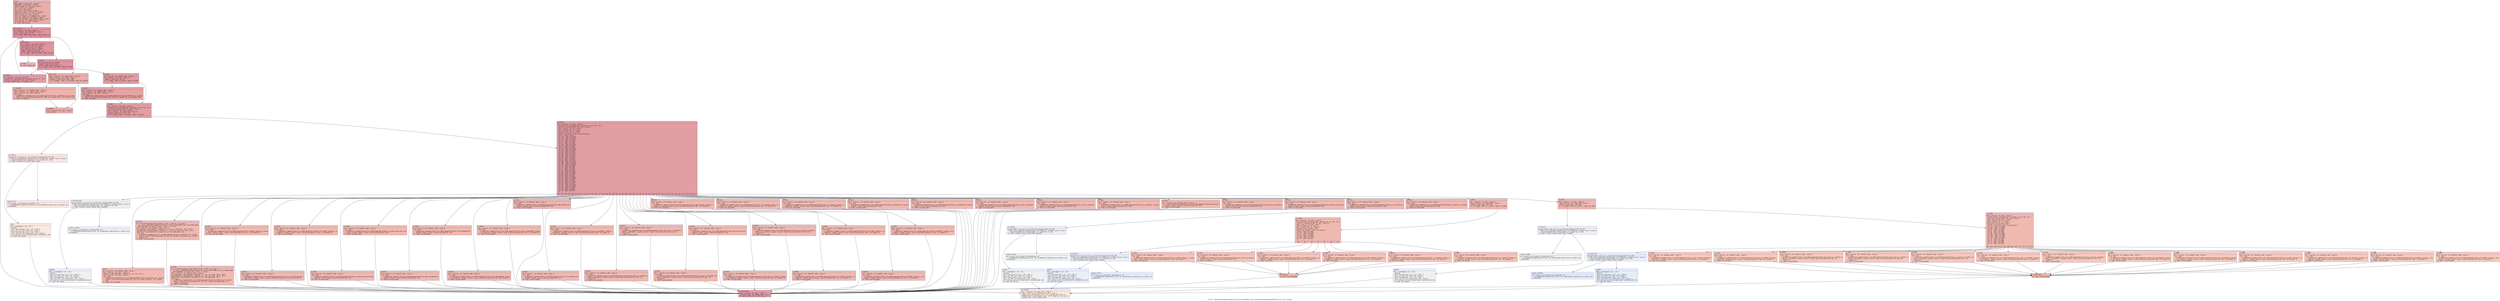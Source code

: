 digraph "CFG for '_ZN3fmt6v9_lmp6detail19parse_chrono_formatIcRNS1_9tm_writerINS0_8appenderEcEEEEPKT_S9_S9_OT0_' function" {
	label="CFG for '_ZN3fmt6v9_lmp6detail19parse_chrono_formatIcRNS1_9tm_writerINS0_8appenderEcEEEEPKT_S9_S9_OT0_' function";

	Node0x558416905440 [shape=record,color="#3d50c3ff", style=filled, fillcolor="#d0473d70" fontname="Courier",label="{entry:\l|  %begin.addr = alloca ptr, align 8\l  %end.addr = alloca ptr, align 8\l  %handler.addr = alloca ptr, align 8\l  %ptr = alloca ptr, align 8\l  %c = alloca i8, align 1\l  %exn.slot = alloca ptr, align 8\l  %ehselector.slot = alloca i32, align 4\l  %newline = alloca [1 x i8], align 1\l  %tab = alloca [1 x i8], align 1\l  store ptr %begin, ptr %begin.addr, align 8\l  store ptr %end, ptr %end.addr, align 8\l  store ptr %handler, ptr %handler.addr, align 8\l  %0 = load ptr, ptr %begin.addr, align 8\l  store ptr %0, ptr %ptr, align 8\l  br label %while.cond\l}"];
	Node0x558416905440 -> Node0x558416905e70[tooltip="entry -> while.cond\nProbability 100.00%" ];
	Node0x558416905e70 [shape=record,color="#b70d28ff", style=filled, fillcolor="#b70d2870" fontname="Courier",label="{while.cond:\l|  %1 = load ptr, ptr %ptr, align 8\l  %2 = load ptr, ptr %end.addr, align 8\l  %cmp = icmp ne ptr %1, %2\l  br i1 %cmp, label %while.body, label %while.end\l|{<s0>T|<s1>F}}"];
	Node0x558416905e70:s0 -> Node0x5584169060a0[tooltip="while.cond -> while.body\nProbability 96.88%" ];
	Node0x558416905e70:s1 -> Node0x558416906120[tooltip="while.cond -> while.end\nProbability 3.12%" ];
	Node0x5584169060a0 [shape=record,color="#b70d28ff", style=filled, fillcolor="#b70d2870" fontname="Courier",label="{while.body:\l|  %3 = load ptr, ptr %ptr, align 8\l  %4 = load i8, ptr %3, align 1\l  store i8 %4, ptr %c, align 1\l  %5 = load i8, ptr %c, align 1\l  %conv = sext i8 %5 to i32\l  %cmp1 = icmp eq i32 %conv, 125\l  br i1 %cmp1, label %if.then, label %if.end\l|{<s0>T|<s1>F}}"];
	Node0x5584169060a0:s0 -> Node0x558416906540[tooltip="while.body -> if.then\nProbability 3.12%" ];
	Node0x5584169060a0:s1 -> Node0x5584169065b0[tooltip="while.body -> if.end\nProbability 96.88%" ];
	Node0x558416906540 [shape=record,color="#3d50c3ff", style=filled, fillcolor="#d6524470" fontname="Courier",label="{if.then:\l|  br label %while.end\l}"];
	Node0x558416906540 -> Node0x558416906120[tooltip="if.then -> while.end\nProbability 100.00%" ];
	Node0x5584169065b0 [shape=record,color="#b70d28ff", style=filled, fillcolor="#b70d2870" fontname="Courier",label="{if.end:\l|  %6 = load i8, ptr %c, align 1\l  %conv2 = sext i8 %6 to i32\l  %cmp3 = icmp ne i32 %conv2, 37\l  br i1 %cmp3, label %if.then4, label %if.end5\l|{<s0>T|<s1>F}}"];
	Node0x5584169065b0:s0 -> Node0x558416906900[tooltip="if.end -> if.then4\nProbability 50.00%" ];
	Node0x5584169065b0:s1 -> Node0x558416906980[tooltip="if.end -> if.end5\nProbability 50.00%" ];
	Node0x558416906900 [shape=record,color="#3d50c3ff", style=filled, fillcolor="#be242e70" fontname="Courier",label="{if.then4:\l|  %7 = load ptr, ptr %ptr, align 8\l  %incdec.ptr = getelementptr inbounds i8, ptr %7, i32 1\l  store ptr %incdec.ptr, ptr %ptr, align 8\l  br label %while.cond, !llvm.loop !6\l}"];
	Node0x558416906900 -> Node0x558416905e70[tooltip="if.then4 -> while.cond\nProbability 100.00%" ];
	Node0x558416906980 [shape=record,color="#3d50c3ff", style=filled, fillcolor="#be242e70" fontname="Courier",label="{if.end5:\l|  %8 = load ptr, ptr %begin.addr, align 8\l  %9 = load ptr, ptr %ptr, align 8\l  %cmp6 = icmp ne ptr %8, %9\l  br i1 %cmp6, label %if.then7, label %if.end8\l|{<s0>T|<s1>F}}"];
	Node0x558416906980:s0 -> Node0x5584169070e0[tooltip="if.end5 -> if.then7\nProbability 62.50%" ];
	Node0x558416906980:s1 -> Node0x558416907160[tooltip="if.end5 -> if.end8\nProbability 37.50%" ];
	Node0x5584169070e0 [shape=record,color="#3d50c3ff", style=filled, fillcolor="#c32e3170" fontname="Courier",label="{if.then7:\l|  %10 = load ptr, ptr %handler.addr, align 8\l  %11 = load ptr, ptr %begin.addr, align 8\l  %12 = load ptr, ptr %ptr, align 8\l  call void\l... @_ZN3fmt6v9_lmp6detail9tm_writerINS0_8appenderEcE7on_textEPKcS6_(ptr noundef\l... nonnull align 8 dereferenceable(32) %10, ptr noundef %11, ptr noundef %12)\l  br label %if.end8\l}"];
	Node0x5584169070e0 -> Node0x558416907160[tooltip="if.then7 -> if.end8\nProbability 100.00%" ];
	Node0x558416907160 [shape=record,color="#3d50c3ff", style=filled, fillcolor="#be242e70" fontname="Courier",label="{if.end8:\l|  %13 = load ptr, ptr %ptr, align 8\l  %incdec.ptr9 = getelementptr inbounds i8, ptr %13, i32 1\l  store ptr %incdec.ptr9, ptr %ptr, align 8\l  %14 = load ptr, ptr %ptr, align 8\l  %15 = load ptr, ptr %end.addr, align 8\l  %cmp10 = icmp eq ptr %14, %15\l  br i1 %cmp10, label %if.then11, label %if.end12\l|{<s0>T|<s1>F}}"];
	Node0x558416907160:s0 -> Node0x5584169073e0[tooltip="if.end8 -> if.then11\nProbability 0.00%" ];
	Node0x558416907160:s1 -> Node0x5584169079b0[tooltip="if.end8 -> if.end12\nProbability 100.00%" ];
	Node0x5584169073e0 [shape=record,color="#3d50c3ff", style=filled, fillcolor="#f2cab570" fontname="Courier",label="{if.then11:\l|  %exception = call ptr @__cxa_allocate_exception(i64 16) #18\l  invoke void @_ZN3fmt6v9_lmp12format_errorC2EPKc(ptr noundef nonnull align 8\l... dereferenceable(16) %exception, ptr noundef @.str.102)\l          to label %invoke.cont unwind label %lpad\l}"];
	Node0x5584169073e0 -> Node0x558416907c50[tooltip="if.then11 -> invoke.cont\nProbability 50.00%" ];
	Node0x5584169073e0 -> Node0x558416907cd0[tooltip="if.then11 -> lpad\nProbability 50.00%" ];
	Node0x558416907c50 [shape=record,color="#3d50c3ff", style=filled, fillcolor="#efcebd70" fontname="Courier",label="{invoke.cont:\l|  call void @__cxa_throw(ptr %exception, ptr\l... @_ZTIN3fmt6v9_lmp12format_errorE, ptr @_ZN3fmt6v9_lmp12format_errorD1Ev) #21\l  unreachable\l}"];
	Node0x558416907cd0 [shape=record,color="#3d50c3ff", style=filled, fillcolor="#efcebd70" fontname="Courier",label="{lpad:\l|  %16 = landingpad \{ ptr, i32 \}\l          cleanup\l  %17 = extractvalue \{ ptr, i32 \} %16, 0\l  store ptr %17, ptr %exn.slot, align 8\l  %18 = extractvalue \{ ptr, i32 \} %16, 1\l  store i32 %18, ptr %ehselector.slot, align 4\l  call void @__cxa_free_exception(ptr %exception) #18\l  br label %eh.resume\l}"];
	Node0x558416907cd0 -> Node0x558416908310[tooltip="lpad -> eh.resume\nProbability 100.00%" ];
	Node0x5584169079b0 [shape=record,color="#3d50c3ff", style=filled, fillcolor="#be242e70" fontname="Courier",label="{if.end12:\l|  %19 = load ptr, ptr %ptr, align 8\l  %incdec.ptr13 = getelementptr inbounds i8, ptr %19, i32 1\l  store ptr %incdec.ptr13, ptr %ptr, align 8\l  %20 = load i8, ptr %19, align 1\l  store i8 %20, ptr %c, align 1\l  %21 = load i8, ptr %c, align 1\l  %conv14 = sext i8 %21 to i32\l  switch i32 %conv14, label %sw.default102 [\l    i32 37, label %sw.bb\l    i32 110, label %sw.bb15\l    i32 116, label %sw.bb18\l    i32 89, label %sw.bb22\l    i32 121, label %sw.bb23\l    i32 67, label %sw.bb24\l    i32 71, label %sw.bb25\l    i32 103, label %sw.bb26\l    i32 97, label %sw.bb27\l    i32 65, label %sw.bb28\l    i32 119, label %sw.bb29\l    i32 117, label %sw.bb30\l    i32 98, label %sw.bb31\l    i32 104, label %sw.bb31\l    i32 66, label %sw.bb32\l    i32 109, label %sw.bb33\l    i32 85, label %sw.bb34\l    i32 87, label %sw.bb35\l    i32 86, label %sw.bb36\l    i32 106, label %sw.bb37\l    i32 100, label %sw.bb38\l    i32 101, label %sw.bb39\l    i32 72, label %sw.bb40\l    i32 73, label %sw.bb41\l    i32 77, label %sw.bb42\l    i32 83, label %sw.bb43\l    i32 99, label %sw.bb44\l    i32 120, label %sw.bb45\l    i32 88, label %sw.bb46\l    i32 68, label %sw.bb47\l    i32 70, label %sw.bb48\l    i32 114, label %sw.bb49\l    i32 82, label %sw.bb50\l    i32 84, label %sw.bb51\l    i32 112, label %sw.bb52\l    i32 81, label %sw.bb53\l    i32 113, label %sw.bb54\l    i32 122, label %sw.bb55\l    i32 90, label %sw.bb56\l    i32 69, label %sw.bb57\l    i32 79, label %sw.bb75\l  ]\l|{<s0>def|<s1>37|<s2>110|<s3>116|<s4>89|<s5>121|<s6>67|<s7>71|<s8>103|<s9>97|<s10>65|<s11>119|<s12>117|<s13>98|<s14>104|<s15>66|<s16>109|<s17>85|<s18>87|<s19>86|<s20>106|<s21>100|<s22>101|<s23>72|<s24>73|<s25>77|<s26>83|<s27>99|<s28>120|<s29>88|<s30>68|<s31>70|<s32>114|<s33>82|<s34>84|<s35>112|<s36>81|<s37>113|<s38>122|<s39>90|<s40>69|<s41>79}}"];
	Node0x5584169079b0:s0 -> Node0x5584169087a0[tooltip="if.end12 -> sw.default102\nProbability 0.00%" ];
	Node0x5584169079b0:s1 -> Node0x558416908820[tooltip="if.end12 -> sw.bb\nProbability 2.44%" ];
	Node0x5584169079b0:s2 -> Node0x558416908890[tooltip="if.end12 -> sw.bb15\nProbability 2.44%" ];
	Node0x5584169079b0:s3 -> Node0x558416908900[tooltip="if.end12 -> sw.bb18\nProbability 2.44%" ];
	Node0x5584169079b0:s4 -> Node0x558416908970[tooltip="if.end12 -> sw.bb22\nProbability 2.44%" ];
	Node0x5584169079b0:s5 -> Node0x5584169089e0[tooltip="if.end12 -> sw.bb23\nProbability 2.44%" ];
	Node0x5584169079b0:s6 -> Node0x558416908a50[tooltip="if.end12 -> sw.bb24\nProbability 2.44%" ];
	Node0x5584169079b0:s7 -> Node0x558416908ac0[tooltip="if.end12 -> sw.bb25\nProbability 2.44%" ];
	Node0x5584169079b0:s8 -> Node0x558416908b30[tooltip="if.end12 -> sw.bb26\nProbability 2.44%" ];
	Node0x5584169079b0:s9 -> Node0x558416908ba0[tooltip="if.end12 -> sw.bb27\nProbability 2.44%" ];
	Node0x5584169079b0:s10 -> Node0x5584168e6d90[tooltip="if.end12 -> sw.bb28\nProbability 2.44%" ];
	Node0x5584169079b0:s11 -> Node0x5584168c4870[tooltip="if.end12 -> sw.bb29\nProbability 2.44%" ];
	Node0x5584169079b0:s12 -> Node0x5584169069f0[tooltip="if.end12 -> sw.bb30\nProbability 2.44%" ];
	Node0x5584169079b0:s13 -> Node0x558416906ac0[tooltip="if.end12 -> sw.bb31\nProbability 4.88%" ];
	Node0x5584169079b0:s14 -> Node0x558416906ac0[tooltip="if.end12 -> sw.bb31\nProbability 4.88%" ];
	Node0x5584169079b0:s15 -> Node0x558416906b90[tooltip="if.end12 -> sw.bb32\nProbability 2.44%" ];
	Node0x5584169079b0:s16 -> Node0x558416906c60[tooltip="if.end12 -> sw.bb33\nProbability 2.44%" ];
	Node0x5584169079b0:s17 -> Node0x558416909290[tooltip="if.end12 -> sw.bb34\nProbability 2.44%" ];
	Node0x5584169079b0:s18 -> Node0x558416909340[tooltip="if.end12 -> sw.bb35\nProbability 2.44%" ];
	Node0x5584169079b0:s19 -> Node0x5584169093f0[tooltip="if.end12 -> sw.bb36\nProbability 2.44%" ];
	Node0x5584169079b0:s20 -> Node0x5584169094a0[tooltip="if.end12 -> sw.bb37\nProbability 2.44%" ];
	Node0x5584169079b0:s21 -> Node0x558416909550[tooltip="if.end12 -> sw.bb38\nProbability 2.44%" ];
	Node0x5584169079b0:s22 -> Node0x558416909620[tooltip="if.end12 -> sw.bb39\nProbability 2.44%" ];
	Node0x5584169079b0:s23 -> Node0x5584169096f0[tooltip="if.end12 -> sw.bb40\nProbability 2.44%" ];
	Node0x5584169079b0:s24 -> Node0x5584169097c0[tooltip="if.end12 -> sw.bb41\nProbability 2.44%" ];
	Node0x5584169079b0:s25 -> Node0x558416909890[tooltip="if.end12 -> sw.bb42\nProbability 2.44%" ];
	Node0x5584169079b0:s26 -> Node0x558416909960[tooltip="if.end12 -> sw.bb43\nProbability 2.44%" ];
	Node0x5584169079b0:s27 -> Node0x558416909a30[tooltip="if.end12 -> sw.bb44\nProbability 2.44%" ];
	Node0x5584169079b0:s28 -> Node0x558416909b00[tooltip="if.end12 -> sw.bb45\nProbability 2.44%" ];
	Node0x5584169079b0:s29 -> Node0x558416909bd0[tooltip="if.end12 -> sw.bb46\nProbability 2.44%" ];
	Node0x5584169079b0:s30 -> Node0x558416909ca0[tooltip="if.end12 -> sw.bb47\nProbability 2.44%" ];
	Node0x5584169079b0:s31 -> Node0x558416909d70[tooltip="if.end12 -> sw.bb48\nProbability 2.44%" ];
	Node0x5584169079b0:s32 -> Node0x558416909e40[tooltip="if.end12 -> sw.bb49\nProbability 2.44%" ];
	Node0x5584169079b0:s33 -> Node0x558416909f10[tooltip="if.end12 -> sw.bb50\nProbability 2.44%" ];
	Node0x5584169079b0:s34 -> Node0x55841690a400[tooltip="if.end12 -> sw.bb51\nProbability 2.44%" ];
	Node0x5584169079b0:s35 -> Node0x55841690a4d0[tooltip="if.end12 -> sw.bb52\nProbability 2.44%" ];
	Node0x5584169079b0:s36 -> Node0x55841690a5a0[tooltip="if.end12 -> sw.bb53\nProbability 2.44%" ];
	Node0x5584169079b0:s37 -> Node0x55841690a670[tooltip="if.end12 -> sw.bb54\nProbability 2.44%" ];
	Node0x5584169079b0:s38 -> Node0x55841690a740[tooltip="if.end12 -> sw.bb55\nProbability 2.44%" ];
	Node0x5584169079b0:s39 -> Node0x55841690a810[tooltip="if.end12 -> sw.bb56\nProbability 2.44%" ];
	Node0x5584169079b0:s40 -> Node0x55841690a8e0[tooltip="if.end12 -> sw.bb57\nProbability 2.44%" ];
	Node0x5584169079b0:s41 -> Node0x55841690a9b0[tooltip="if.end12 -> sw.bb75\nProbability 2.44%" ];
	Node0x558416908820 [shape=record,color="#3d50c3ff", style=filled, fillcolor="#de614d70" fontname="Courier",label="{sw.bb:\l|  %22 = load ptr, ptr %handler.addr, align 8\l  %23 = load ptr, ptr %ptr, align 8\l  %add.ptr = getelementptr inbounds i8, ptr %23, i64 -1\l  %24 = load ptr, ptr %ptr, align 8\l  call void\l... @_ZN3fmt6v9_lmp6detail9tm_writerINS0_8appenderEcE7on_textEPKcS6_(ptr noundef\l... nonnull align 8 dereferenceable(32) %22, ptr noundef %add.ptr, ptr noundef\l... %24)\l  br label %sw.epilog106\l}"];
	Node0x558416908820 -> Node0x55841690a220[tooltip="sw.bb -> sw.epilog106\nProbability 100.00%" ];
	Node0x558416908890 [shape=record,color="#3d50c3ff", style=filled, fillcolor="#de614d70" fontname="Courier",label="{sw.bb15:\l|  call void @llvm.memcpy.p0.p0.i64(ptr align 1 %newline, ptr align 1\l... @__const._ZN3fmt6v9_lmp6detail19parse_chrono_formatIcRNS1_9tm_writerINS0_8appe\l...nderEcEEEEPKT_S9_S9_OT0_.newline, i64 1, i1 false)\l  %25 = load ptr, ptr %handler.addr, align 8\l  %arraydecay = getelementptr inbounds [1 x i8], ptr %newline, i64 0, i64 0\l  %arraydecay16 = getelementptr inbounds [1 x i8], ptr %newline, i64 0, i64 0\l  %add.ptr17 = getelementptr inbounds i8, ptr %arraydecay16, i64 1\l  call void\l... @_ZN3fmt6v9_lmp6detail9tm_writerINS0_8appenderEcE7on_textEPKcS6_(ptr noundef\l... nonnull align 8 dereferenceable(32) %25, ptr noundef %arraydecay, ptr noundef\l... %add.ptr17)\l  br label %sw.epilog106\l}"];
	Node0x558416908890 -> Node0x55841690a220[tooltip="sw.bb15 -> sw.epilog106\nProbability 100.00%" ];
	Node0x558416908900 [shape=record,color="#3d50c3ff", style=filled, fillcolor="#de614d70" fontname="Courier",label="{sw.bb18:\l|  call void @llvm.memcpy.p0.p0.i64(ptr align 1 %tab, ptr align 1\l... @__const._ZN3fmt6v9_lmp6detail19parse_chrono_formatIcRNS1_9tm_writerINS0_8appe\l...nderEcEEEEPKT_S9_S9_OT0_.tab, i64 1, i1 false)\l  %26 = load ptr, ptr %handler.addr, align 8\l  %arraydecay19 = getelementptr inbounds [1 x i8], ptr %tab, i64 0, i64 0\l  %arraydecay20 = getelementptr inbounds [1 x i8], ptr %tab, i64 0, i64 0\l  %add.ptr21 = getelementptr inbounds i8, ptr %arraydecay20, i64 1\l  call void\l... @_ZN3fmt6v9_lmp6detail9tm_writerINS0_8appenderEcE7on_textEPKcS6_(ptr noundef\l... nonnull align 8 dereferenceable(32) %26, ptr noundef %arraydecay19, ptr\l... noundef %add.ptr21)\l  br label %sw.epilog106\l}"];
	Node0x558416908900 -> Node0x55841690a220[tooltip="sw.bb18 -> sw.epilog106\nProbability 100.00%" ];
	Node0x558416908970 [shape=record,color="#3d50c3ff", style=filled, fillcolor="#de614d70" fontname="Courier",label="{sw.bb22:\l|  %27 = load ptr, ptr %handler.addr, align 8\l  call void\l... @_ZN3fmt6v9_lmp6detail9tm_writerINS0_8appenderEcE7on_yearENS1_14numeric_system\l...E(ptr noundef nonnull align 8 dereferenceable(32) %27, i32 noundef 0)\l  br label %sw.epilog106\l}"];
	Node0x558416908970 -> Node0x55841690a220[tooltip="sw.bb22 -> sw.epilog106\nProbability 100.00%" ];
	Node0x5584169089e0 [shape=record,color="#3d50c3ff", style=filled, fillcolor="#de614d70" fontname="Courier",label="{sw.bb23:\l|  %28 = load ptr, ptr %handler.addr, align 8\l  call void\l... @_ZN3fmt6v9_lmp6detail9tm_writerINS0_8appenderEcE13on_short_yearENS1_14numeric\l..._systemE(ptr noundef nonnull align 8 dereferenceable(32) %28, i32 noundef 0)\l  br label %sw.epilog106\l}"];
	Node0x5584169089e0 -> Node0x55841690a220[tooltip="sw.bb23 -> sw.epilog106\nProbability 100.00%" ];
	Node0x558416908a50 [shape=record,color="#3d50c3ff", style=filled, fillcolor="#de614d70" fontname="Courier",label="{sw.bb24:\l|  %29 = load ptr, ptr %handler.addr, align 8\l  call void\l... @_ZN3fmt6v9_lmp6detail9tm_writerINS0_8appenderEcE10on_centuryENS1_14numeric_sy\l...stemE(ptr noundef nonnull align 8 dereferenceable(32) %29, i32 noundef 0)\l  br label %sw.epilog106\l}"];
	Node0x558416908a50 -> Node0x55841690a220[tooltip="sw.bb24 -> sw.epilog106\nProbability 100.00%" ];
	Node0x558416908ac0 [shape=record,color="#3d50c3ff", style=filled, fillcolor="#de614d70" fontname="Courier",label="{sw.bb25:\l|  %30 = load ptr, ptr %handler.addr, align 8\l  call void\l... @_ZN3fmt6v9_lmp6detail9tm_writerINS0_8appenderEcE22on_iso_week_based_yearEv(pt\l...r noundef nonnull align 8 dereferenceable(32) %30)\l  br label %sw.epilog106\l}"];
	Node0x558416908ac0 -> Node0x55841690a220[tooltip="sw.bb25 -> sw.epilog106\nProbability 100.00%" ];
	Node0x558416908b30 [shape=record,color="#3d50c3ff", style=filled, fillcolor="#de614d70" fontname="Courier",label="{sw.bb26:\l|  %31 = load ptr, ptr %handler.addr, align 8\l  call void\l... @_ZN3fmt6v9_lmp6detail9tm_writerINS0_8appenderEcE28on_iso_week_based_short_yea\l...rEv(ptr noundef nonnull align 8 dereferenceable(32) %31)\l  br label %sw.epilog106\l}"];
	Node0x558416908b30 -> Node0x55841690a220[tooltip="sw.bb26 -> sw.epilog106\nProbability 100.00%" ];
	Node0x558416908ba0 [shape=record,color="#3d50c3ff", style=filled, fillcolor="#de614d70" fontname="Courier",label="{sw.bb27:\l|  %32 = load ptr, ptr %handler.addr, align 8\l  call void\l... @_ZN3fmt6v9_lmp6detail9tm_writerINS0_8appenderEcE15on_abbr_weekdayEv(ptr\l... noundef nonnull align 8 dereferenceable(32) %32)\l  br label %sw.epilog106\l}"];
	Node0x558416908ba0 -> Node0x55841690a220[tooltip="sw.bb27 -> sw.epilog106\nProbability 100.00%" ];
	Node0x5584168e6d90 [shape=record,color="#3d50c3ff", style=filled, fillcolor="#de614d70" fontname="Courier",label="{sw.bb28:\l|  %33 = load ptr, ptr %handler.addr, align 8\l  call void\l... @_ZN3fmt6v9_lmp6detail9tm_writerINS0_8appenderEcE15on_full_weekdayEv(ptr\l... noundef nonnull align 8 dereferenceable(32) %33)\l  br label %sw.epilog106\l}"];
	Node0x5584168e6d90 -> Node0x55841690a220[tooltip="sw.bb28 -> sw.epilog106\nProbability 100.00%" ];
	Node0x5584168c4870 [shape=record,color="#3d50c3ff", style=filled, fillcolor="#de614d70" fontname="Courier",label="{sw.bb29:\l|  %34 = load ptr, ptr %handler.addr, align 8\l  call void\l... @_ZN3fmt6v9_lmp6detail9tm_writerINS0_8appenderEcE15on_dec0_weekdayENS1_14numer\l...ic_systemE(ptr noundef nonnull align 8 dereferenceable(32) %34, i32 noundef 0)\l  br label %sw.epilog106\l}"];
	Node0x5584168c4870 -> Node0x55841690a220[tooltip="sw.bb29 -> sw.epilog106\nProbability 100.00%" ];
	Node0x5584169069f0 [shape=record,color="#3d50c3ff", style=filled, fillcolor="#de614d70" fontname="Courier",label="{sw.bb30:\l|  %35 = load ptr, ptr %handler.addr, align 8\l  call void\l... @_ZN3fmt6v9_lmp6detail9tm_writerINS0_8appenderEcE15on_dec1_weekdayENS1_14numer\l...ic_systemE(ptr noundef nonnull align 8 dereferenceable(32) %35, i32 noundef 0)\l  br label %sw.epilog106\l}"];
	Node0x5584169069f0 -> Node0x55841690a220[tooltip="sw.bb30 -> sw.epilog106\nProbability 100.00%" ];
	Node0x558416906ac0 [shape=record,color="#3d50c3ff", style=filled, fillcolor="#d8564670" fontname="Courier",label="{sw.bb31:\l|  %36 = load ptr, ptr %handler.addr, align 8\l  call void\l... @_ZN3fmt6v9_lmp6detail9tm_writerINS0_8appenderEcE13on_abbr_monthEv(ptr\l... noundef nonnull align 8 dereferenceable(32) %36)\l  br label %sw.epilog106\l}"];
	Node0x558416906ac0 -> Node0x55841690a220[tooltip="sw.bb31 -> sw.epilog106\nProbability 100.00%" ];
	Node0x558416906b90 [shape=record,color="#3d50c3ff", style=filled, fillcolor="#de614d70" fontname="Courier",label="{sw.bb32:\l|  %37 = load ptr, ptr %handler.addr, align 8\l  call void\l... @_ZN3fmt6v9_lmp6detail9tm_writerINS0_8appenderEcE13on_full_monthEv(ptr\l... noundef nonnull align 8 dereferenceable(32) %37)\l  br label %sw.epilog106\l}"];
	Node0x558416906b90 -> Node0x55841690a220[tooltip="sw.bb32 -> sw.epilog106\nProbability 100.00%" ];
	Node0x558416906c60 [shape=record,color="#3d50c3ff", style=filled, fillcolor="#de614d70" fontname="Courier",label="{sw.bb33:\l|  %38 = load ptr, ptr %handler.addr, align 8\l  call void\l... @_ZN3fmt6v9_lmp6detail9tm_writerINS0_8appenderEcE12on_dec_monthENS1_14numeric_\l...systemE(ptr noundef nonnull align 8 dereferenceable(32) %38, i32 noundef 0)\l  br label %sw.epilog106\l}"];
	Node0x558416906c60 -> Node0x55841690a220[tooltip="sw.bb33 -> sw.epilog106\nProbability 100.00%" ];
	Node0x558416909290 [shape=record,color="#3d50c3ff", style=filled, fillcolor="#de614d70" fontname="Courier",label="{sw.bb34:\l|  %39 = load ptr, ptr %handler.addr, align 8\l  call void\l... @_ZN3fmt6v9_lmp6detail9tm_writerINS0_8appenderEcE20on_dec0_week_of_yearENS1_14\l...numeric_systemE(ptr noundef nonnull align 8 dereferenceable(32) %39, i32\l... noundef 0)\l  br label %sw.epilog106\l}"];
	Node0x558416909290 -> Node0x55841690a220[tooltip="sw.bb34 -> sw.epilog106\nProbability 100.00%" ];
	Node0x558416909340 [shape=record,color="#3d50c3ff", style=filled, fillcolor="#de614d70" fontname="Courier",label="{sw.bb35:\l|  %40 = load ptr, ptr %handler.addr, align 8\l  call void\l... @_ZN3fmt6v9_lmp6detail9tm_writerINS0_8appenderEcE20on_dec1_week_of_yearENS1_14\l...numeric_systemE(ptr noundef nonnull align 8 dereferenceable(32) %40, i32\l... noundef 0)\l  br label %sw.epilog106\l}"];
	Node0x558416909340 -> Node0x55841690a220[tooltip="sw.bb35 -> sw.epilog106\nProbability 100.00%" ];
	Node0x5584169093f0 [shape=record,color="#3d50c3ff", style=filled, fillcolor="#de614d70" fontname="Courier",label="{sw.bb36:\l|  %41 = load ptr, ptr %handler.addr, align 8\l  call void\l... @_ZN3fmt6v9_lmp6detail9tm_writerINS0_8appenderEcE19on_iso_week_of_yearENS1_14n\l...umeric_systemE(ptr noundef nonnull align 8 dereferenceable(32) %41, i32\l... noundef 0)\l  br label %sw.epilog106\l}"];
	Node0x5584169093f0 -> Node0x55841690a220[tooltip="sw.bb36 -> sw.epilog106\nProbability 100.00%" ];
	Node0x5584169094a0 [shape=record,color="#3d50c3ff", style=filled, fillcolor="#de614d70" fontname="Courier",label="{sw.bb37:\l|  %42 = load ptr, ptr %handler.addr, align 8\l  call void\l... @_ZN3fmt6v9_lmp6detail9tm_writerINS0_8appenderEcE14on_day_of_yearEv(ptr\l... noundef nonnull align 8 dereferenceable(32) %42)\l  br label %sw.epilog106\l}"];
	Node0x5584169094a0 -> Node0x55841690a220[tooltip="sw.bb37 -> sw.epilog106\nProbability 100.00%" ];
	Node0x558416909550 [shape=record,color="#3d50c3ff", style=filled, fillcolor="#de614d70" fontname="Courier",label="{sw.bb38:\l|  %43 = load ptr, ptr %handler.addr, align 8\l  call void\l... @_ZN3fmt6v9_lmp6detail9tm_writerINS0_8appenderEcE15on_day_of_monthENS1_14numer\l...ic_systemE(ptr noundef nonnull align 8 dereferenceable(32) %43, i32 noundef 0)\l  br label %sw.epilog106\l}"];
	Node0x558416909550 -> Node0x55841690a220[tooltip="sw.bb38 -> sw.epilog106\nProbability 100.00%" ];
	Node0x558416909620 [shape=record,color="#3d50c3ff", style=filled, fillcolor="#de614d70" fontname="Courier",label="{sw.bb39:\l|  %44 = load ptr, ptr %handler.addr, align 8\l  call void\l... @_ZN3fmt6v9_lmp6detail9tm_writerINS0_8appenderEcE21on_day_of_month_spaceENS1_1\l...4numeric_systemE(ptr noundef nonnull align 8 dereferenceable(32) %44, i32\l... noundef 0)\l  br label %sw.epilog106\l}"];
	Node0x558416909620 -> Node0x55841690a220[tooltip="sw.bb39 -> sw.epilog106\nProbability 100.00%" ];
	Node0x5584169096f0 [shape=record,color="#3d50c3ff", style=filled, fillcolor="#de614d70" fontname="Courier",label="{sw.bb40:\l|  %45 = load ptr, ptr %handler.addr, align 8\l  call void\l... @_ZN3fmt6v9_lmp6detail9tm_writerINS0_8appenderEcE10on_24_hourENS1_14numeric_sy\l...stemE(ptr noundef nonnull align 8 dereferenceable(32) %45, i32 noundef 0)\l  br label %sw.epilog106\l}"];
	Node0x5584169096f0 -> Node0x55841690a220[tooltip="sw.bb40 -> sw.epilog106\nProbability 100.00%" ];
	Node0x5584169097c0 [shape=record,color="#3d50c3ff", style=filled, fillcolor="#de614d70" fontname="Courier",label="{sw.bb41:\l|  %46 = load ptr, ptr %handler.addr, align 8\l  call void\l... @_ZN3fmt6v9_lmp6detail9tm_writerINS0_8appenderEcE10on_12_hourENS1_14numeric_sy\l...stemE(ptr noundef nonnull align 8 dereferenceable(32) %46, i32 noundef 0)\l  br label %sw.epilog106\l}"];
	Node0x5584169097c0 -> Node0x55841690a220[tooltip="sw.bb41 -> sw.epilog106\nProbability 100.00%" ];
	Node0x558416909890 [shape=record,color="#3d50c3ff", style=filled, fillcolor="#de614d70" fontname="Courier",label="{sw.bb42:\l|  %47 = load ptr, ptr %handler.addr, align 8\l  call void\l... @_ZN3fmt6v9_lmp6detail9tm_writerINS0_8appenderEcE9on_minuteENS1_14numeric_syst\l...emE(ptr noundef nonnull align 8 dereferenceable(32) %47, i32 noundef 0)\l  br label %sw.epilog106\l}"];
	Node0x558416909890 -> Node0x55841690a220[tooltip="sw.bb42 -> sw.epilog106\nProbability 100.00%" ];
	Node0x558416909960 [shape=record,color="#3d50c3ff", style=filled, fillcolor="#de614d70" fontname="Courier",label="{sw.bb43:\l|  %48 = load ptr, ptr %handler.addr, align 8\l  call void\l... @_ZN3fmt6v9_lmp6detail9tm_writerINS0_8appenderEcE9on_secondENS1_14numeric_syst\l...emE(ptr noundef nonnull align 8 dereferenceable(32) %48, i32 noundef 0)\l  br label %sw.epilog106\l}"];
	Node0x558416909960 -> Node0x55841690a220[tooltip="sw.bb43 -> sw.epilog106\nProbability 100.00%" ];
	Node0x558416909a30 [shape=record,color="#3d50c3ff", style=filled, fillcolor="#de614d70" fontname="Courier",label="{sw.bb44:\l|  %49 = load ptr, ptr %handler.addr, align 8\l  call void\l... @_ZN3fmt6v9_lmp6detail9tm_writerINS0_8appenderEcE11on_datetimeENS1_14numeric_s\l...ystemE(ptr noundef nonnull align 8 dereferenceable(32) %49, i32 noundef 0)\l  br label %sw.epilog106\l}"];
	Node0x558416909a30 -> Node0x55841690a220[tooltip="sw.bb44 -> sw.epilog106\nProbability 100.00%" ];
	Node0x558416909b00 [shape=record,color="#3d50c3ff", style=filled, fillcolor="#de614d70" fontname="Courier",label="{sw.bb45:\l|  %50 = load ptr, ptr %handler.addr, align 8\l  call void\l... @_ZN3fmt6v9_lmp6detail9tm_writerINS0_8appenderEcE11on_loc_dateENS1_14numeric_s\l...ystemE(ptr noundef nonnull align 8 dereferenceable(32) %50, i32 noundef 0)\l  br label %sw.epilog106\l}"];
	Node0x558416909b00 -> Node0x55841690a220[tooltip="sw.bb45 -> sw.epilog106\nProbability 100.00%" ];
	Node0x558416909bd0 [shape=record,color="#3d50c3ff", style=filled, fillcolor="#de614d70" fontname="Courier",label="{sw.bb46:\l|  %51 = load ptr, ptr %handler.addr, align 8\l  call void\l... @_ZN3fmt6v9_lmp6detail9tm_writerINS0_8appenderEcE11on_loc_timeENS1_14numeric_s\l...ystemE(ptr noundef nonnull align 8 dereferenceable(32) %51, i32 noundef 0)\l  br label %sw.epilog106\l}"];
	Node0x558416909bd0 -> Node0x55841690a220[tooltip="sw.bb46 -> sw.epilog106\nProbability 100.00%" ];
	Node0x558416909ca0 [shape=record,color="#3d50c3ff", style=filled, fillcolor="#de614d70" fontname="Courier",label="{sw.bb47:\l|  %52 = load ptr, ptr %handler.addr, align 8\l  call void\l... @_ZN3fmt6v9_lmp6detail9tm_writerINS0_8appenderEcE10on_us_dateEv(ptr noundef\l... nonnull align 8 dereferenceable(32) %52)\l  br label %sw.epilog106\l}"];
	Node0x558416909ca0 -> Node0x55841690a220[tooltip="sw.bb47 -> sw.epilog106\nProbability 100.00%" ];
	Node0x558416909d70 [shape=record,color="#3d50c3ff", style=filled, fillcolor="#de614d70" fontname="Courier",label="{sw.bb48:\l|  %53 = load ptr, ptr %handler.addr, align 8\l  call void\l... @_ZN3fmt6v9_lmp6detail9tm_writerINS0_8appenderEcE11on_iso_dateEv(ptr noundef\l... nonnull align 8 dereferenceable(32) %53)\l  br label %sw.epilog106\l}"];
	Node0x558416909d70 -> Node0x55841690a220[tooltip="sw.bb48 -> sw.epilog106\nProbability 100.00%" ];
	Node0x558416909e40 [shape=record,color="#3d50c3ff", style=filled, fillcolor="#de614d70" fontname="Courier",label="{sw.bb49:\l|  %54 = load ptr, ptr %handler.addr, align 8\l  call void\l... @_ZN3fmt6v9_lmp6detail9tm_writerINS0_8appenderEcE15on_12_hour_timeEv(ptr\l... noundef nonnull align 8 dereferenceable(32) %54)\l  br label %sw.epilog106\l}"];
	Node0x558416909e40 -> Node0x55841690a220[tooltip="sw.bb49 -> sw.epilog106\nProbability 100.00%" ];
	Node0x558416909f10 [shape=record,color="#3d50c3ff", style=filled, fillcolor="#de614d70" fontname="Courier",label="{sw.bb50:\l|  %55 = load ptr, ptr %handler.addr, align 8\l  call void\l... @_ZN3fmt6v9_lmp6detail9tm_writerINS0_8appenderEcE15on_24_hour_timeEv(ptr\l... noundef nonnull align 8 dereferenceable(32) %55)\l  br label %sw.epilog106\l}"];
	Node0x558416909f10 -> Node0x55841690a220[tooltip="sw.bb50 -> sw.epilog106\nProbability 100.00%" ];
	Node0x55841690a400 [shape=record,color="#3d50c3ff", style=filled, fillcolor="#de614d70" fontname="Courier",label="{sw.bb51:\l|  %56 = load ptr, ptr %handler.addr, align 8\l  call void\l... @_ZN3fmt6v9_lmp6detail9tm_writerINS0_8appenderEcE11on_iso_timeEv(ptr noundef\l... nonnull align 8 dereferenceable(32) %56)\l  br label %sw.epilog106\l}"];
	Node0x55841690a400 -> Node0x55841690a220[tooltip="sw.bb51 -> sw.epilog106\nProbability 100.00%" ];
	Node0x55841690a4d0 [shape=record,color="#3d50c3ff", style=filled, fillcolor="#de614d70" fontname="Courier",label="{sw.bb52:\l|  %57 = load ptr, ptr %handler.addr, align 8\l  call void @_ZN3fmt6v9_lmp6detail9tm_writerINS0_8appenderEcE8on_am_pmEv(ptr\l... noundef nonnull align 8 dereferenceable(32) %57)\l  br label %sw.epilog106\l}"];
	Node0x55841690a4d0 -> Node0x55841690a220[tooltip="sw.bb52 -> sw.epilog106\nProbability 100.00%" ];
	Node0x55841690a5a0 [shape=record,color="#3d50c3ff", style=filled, fillcolor="#de614d70" fontname="Courier",label="{sw.bb53:\l|  %58 = load ptr, ptr %handler.addr, align 8\l  call void\l... @_ZN3fmt6v9_lmp6detail9tm_writerINS0_8appenderEcE17on_duration_valueEv(ptr\l... noundef nonnull align 8 dereferenceable(32) %58)\l  br label %sw.epilog106\l}"];
	Node0x55841690a5a0 -> Node0x55841690a220[tooltip="sw.bb53 -> sw.epilog106\nProbability 100.00%" ];
	Node0x55841690a670 [shape=record,color="#3d50c3ff", style=filled, fillcolor="#de614d70" fontname="Courier",label="{sw.bb54:\l|  %59 = load ptr, ptr %handler.addr, align 8\l  call void\l... @_ZN3fmt6v9_lmp6detail9tm_writerINS0_8appenderEcE16on_duration_unitEv(ptr\l... noundef nonnull align 8 dereferenceable(32) %59)\l  br label %sw.epilog106\l}"];
	Node0x55841690a670 -> Node0x55841690a220[tooltip="sw.bb54 -> sw.epilog106\nProbability 100.00%" ];
	Node0x55841690a740 [shape=record,color="#3d50c3ff", style=filled, fillcolor="#de614d70" fontname="Courier",label="{sw.bb55:\l|  %60 = load ptr, ptr %handler.addr, align 8\l  call void\l... @_ZN3fmt6v9_lmp6detail9tm_writerINS0_8appenderEcE13on_utc_offsetEv(ptr\l... noundef nonnull align 8 dereferenceable(32) %60)\l  br label %sw.epilog106\l}"];
	Node0x55841690a740 -> Node0x55841690a220[tooltip="sw.bb55 -> sw.epilog106\nProbability 100.00%" ];
	Node0x55841690a810 [shape=record,color="#3d50c3ff", style=filled, fillcolor="#de614d70" fontname="Courier",label="{sw.bb56:\l|  %61 = load ptr, ptr %handler.addr, align 8\l  call void\l... @_ZN3fmt6v9_lmp6detail9tm_writerINS0_8appenderEcE10on_tz_nameEv(ptr noundef\l... nonnull align 8 dereferenceable(32) %61)\l  br label %sw.epilog106\l}"];
	Node0x55841690a810 -> Node0x55841690a220[tooltip="sw.bb56 -> sw.epilog106\nProbability 100.00%" ];
	Node0x55841690a8e0 [shape=record,color="#3d50c3ff", style=filled, fillcolor="#de614d70" fontname="Courier",label="{sw.bb57:\l|  %62 = load ptr, ptr %ptr, align 8\l  %63 = load ptr, ptr %end.addr, align 8\l  %cmp58 = icmp eq ptr %62, %63\l  br i1 %cmp58, label %if.then59, label %if.end63\l|{<s0>T|<s1>F}}"];
	Node0x55841690a8e0:s0 -> Node0x558416910fc0[tooltip="sw.bb57 -> if.then59\nProbability 0.00%" ];
	Node0x55841690a8e0:s1 -> Node0x558416912a60[tooltip="sw.bb57 -> if.end63\nProbability 100.00%" ];
	Node0x558416910fc0 [shape=record,color="#3d50c3ff", style=filled, fillcolor="#e0dbd870" fontname="Courier",label="{if.then59:\l|  %exception60 = call ptr @__cxa_allocate_exception(i64 16) #18\l  invoke void @_ZN3fmt6v9_lmp12format_errorC2EPKc(ptr noundef nonnull align 8\l... dereferenceable(16) %exception60, ptr noundef @.str.102)\l          to label %invoke.cont62 unwind label %lpad61\l}"];
	Node0x558416910fc0 -> Node0x558416912d00[tooltip="if.then59 -> invoke.cont62\nProbability 50.00%" ];
	Node0x558416910fc0 -> Node0x558416912d80[tooltip="if.then59 -> lpad61\nProbability 50.00%" ];
	Node0x558416912d00 [shape=record,color="#3d50c3ff", style=filled, fillcolor="#dbdcde70" fontname="Courier",label="{invoke.cont62:\l|  call void @__cxa_throw(ptr %exception60, ptr\l... @_ZTIN3fmt6v9_lmp12format_errorE, ptr @_ZN3fmt6v9_lmp12format_errorD1Ev) #21\l  unreachable\l}"];
	Node0x558416912d80 [shape=record,color="#3d50c3ff", style=filled, fillcolor="#dbdcde70" fontname="Courier",label="{lpad61:\l|  %64 = landingpad \{ ptr, i32 \}\l          cleanup\l  %65 = extractvalue \{ ptr, i32 \} %64, 0\l  store ptr %65, ptr %exn.slot, align 8\l  %66 = extractvalue \{ ptr, i32 \} %64, 1\l  store i32 %66, ptr %ehselector.slot, align 4\l  call void @__cxa_free_exception(ptr %exception60) #18\l  br label %eh.resume\l}"];
	Node0x558416912d80 -> Node0x558416908310[tooltip="lpad61 -> eh.resume\nProbability 100.00%" ];
	Node0x558416912a60 [shape=record,color="#3d50c3ff", style=filled, fillcolor="#de614d70" fontname="Courier",label="{if.end63:\l|  %67 = load ptr, ptr %ptr, align 8\l  %incdec.ptr64 = getelementptr inbounds i8, ptr %67, i32 1\l  store ptr %incdec.ptr64, ptr %ptr, align 8\l  %68 = load i8, ptr %67, align 1\l  store i8 %68, ptr %c, align 1\l  %69 = load i8, ptr %c, align 1\l  %conv65 = sext i8 %69 to i32\l  switch i32 %conv65, label %sw.default [\l    i32 89, label %sw.bb66\l    i32 121, label %sw.bb67\l    i32 67, label %sw.bb68\l    i32 99, label %sw.bb69\l    i32 120, label %sw.bb70\l    i32 88, label %sw.bb71\l  ]\l|{<s0>def|<s1>89|<s2>121|<s3>67|<s4>99|<s5>120|<s6>88}}"];
	Node0x558416912a60:s0 -> Node0x5584169138e0[tooltip="if.end63 -> sw.default\nProbability 0.00%" ];
	Node0x558416912a60:s1 -> Node0x558416908c10[tooltip="if.end63 -> sw.bb66\nProbability 16.67%" ];
	Node0x558416912a60:s2 -> Node0x558416908c80[tooltip="if.end63 -> sw.bb67\nProbability 16.67%" ];
	Node0x558416912a60:s3 -> Node0x558416908cf0[tooltip="if.end63 -> sw.bb68\nProbability 16.67%" ];
	Node0x558416912a60:s4 -> Node0x558416908dc0[tooltip="if.end63 -> sw.bb69\nProbability 16.67%" ];
	Node0x558416912a60:s5 -> Node0x558416908e90[tooltip="if.end63 -> sw.bb70\nProbability 16.67%" ];
	Node0x558416912a60:s6 -> Node0x558416908f60[tooltip="if.end63 -> sw.bb71\nProbability 16.67%" ];
	Node0x558416908c10 [shape=record,color="#3d50c3ff", style=filled, fillcolor="#e97a5f70" fontname="Courier",label="{sw.bb66:\l|  %70 = load ptr, ptr %handler.addr, align 8\l  call void\l... @_ZN3fmt6v9_lmp6detail9tm_writerINS0_8appenderEcE7on_yearENS1_14numeric_system\l...E(ptr noundef nonnull align 8 dereferenceable(32) %70, i32 noundef 1)\l  br label %sw.epilog\l}"];
	Node0x558416908c10 -> Node0x5584169147e0[tooltip="sw.bb66 -> sw.epilog\nProbability 100.00%" ];
	Node0x558416908c80 [shape=record,color="#3d50c3ff", style=filled, fillcolor="#e97a5f70" fontname="Courier",label="{sw.bb67:\l|  %71 = load ptr, ptr %handler.addr, align 8\l  call void\l... @_ZN3fmt6v9_lmp6detail9tm_writerINS0_8appenderEcE14on_offset_yearEv(ptr\l... noundef nonnull align 8 dereferenceable(32) %71)\l  br label %sw.epilog\l}"];
	Node0x558416908c80 -> Node0x5584169147e0[tooltip="sw.bb67 -> sw.epilog\nProbability 100.00%" ];
	Node0x558416908cf0 [shape=record,color="#3d50c3ff", style=filled, fillcolor="#e97a5f70" fontname="Courier",label="{sw.bb68:\l|  %72 = load ptr, ptr %handler.addr, align 8\l  call void\l... @_ZN3fmt6v9_lmp6detail9tm_writerINS0_8appenderEcE10on_centuryENS1_14numeric_sy\l...stemE(ptr noundef nonnull align 8 dereferenceable(32) %72, i32 noundef 1)\l  br label %sw.epilog\l}"];
	Node0x558416908cf0 -> Node0x5584169147e0[tooltip="sw.bb68 -> sw.epilog\nProbability 100.00%" ];
	Node0x558416908dc0 [shape=record,color="#3d50c3ff", style=filled, fillcolor="#e97a5f70" fontname="Courier",label="{sw.bb69:\l|  %73 = load ptr, ptr %handler.addr, align 8\l  call void\l... @_ZN3fmt6v9_lmp6detail9tm_writerINS0_8appenderEcE11on_datetimeENS1_14numeric_s\l...ystemE(ptr noundef nonnull align 8 dereferenceable(32) %73, i32 noundef 1)\l  br label %sw.epilog\l}"];
	Node0x558416908dc0 -> Node0x5584169147e0[tooltip="sw.bb69 -> sw.epilog\nProbability 100.00%" ];
	Node0x558416908e90 [shape=record,color="#3d50c3ff", style=filled, fillcolor="#e97a5f70" fontname="Courier",label="{sw.bb70:\l|  %74 = load ptr, ptr %handler.addr, align 8\l  call void\l... @_ZN3fmt6v9_lmp6detail9tm_writerINS0_8appenderEcE11on_loc_dateENS1_14numeric_s\l...ystemE(ptr noundef nonnull align 8 dereferenceable(32) %74, i32 noundef 1)\l  br label %sw.epilog\l}"];
	Node0x558416908e90 -> Node0x5584169147e0[tooltip="sw.bb70 -> sw.epilog\nProbability 100.00%" ];
	Node0x558416908f60 [shape=record,color="#3d50c3ff", style=filled, fillcolor="#e97a5f70" fontname="Courier",label="{sw.bb71:\l|  %75 = load ptr, ptr %handler.addr, align 8\l  call void\l... @_ZN3fmt6v9_lmp6detail9tm_writerINS0_8appenderEcE11on_loc_timeENS1_14numeric_s\l...ystemE(ptr noundef nonnull align 8 dereferenceable(32) %75, i32 noundef 1)\l  br label %sw.epilog\l}"];
	Node0x558416908f60 -> Node0x5584169147e0[tooltip="sw.bb71 -> sw.epilog\nProbability 100.00%" ];
	Node0x5584169138e0 [shape=record,color="#3d50c3ff", style=filled, fillcolor="#d4dbe670" fontname="Courier",label="{sw.default:\l|  %exception72 = call ptr @__cxa_allocate_exception(i64 16) #18\l  invoke void @_ZN3fmt6v9_lmp12format_errorC2EPKc(ptr noundef nonnull align 8\l... dereferenceable(16) %exception72, ptr noundef @.str.102)\l          to label %invoke.cont74 unwind label %lpad73\l}"];
	Node0x5584169138e0 -> Node0x5584169154a0[tooltip="sw.default -> invoke.cont74\nProbability 50.00%" ];
	Node0x5584169138e0 -> Node0x558416915520[tooltip="sw.default -> lpad73\nProbability 50.00%" ];
	Node0x5584169154a0 [shape=record,color="#3d50c3ff", style=filled, fillcolor="#cedaeb70" fontname="Courier",label="{invoke.cont74:\l|  call void @__cxa_throw(ptr %exception72, ptr\l... @_ZTIN3fmt6v9_lmp12format_errorE, ptr @_ZN3fmt6v9_lmp12format_errorD1Ev) #21\l  unreachable\l}"];
	Node0x558416915520 [shape=record,color="#3d50c3ff", style=filled, fillcolor="#cedaeb70" fontname="Courier",label="{lpad73:\l|  %76 = landingpad \{ ptr, i32 \}\l          cleanup\l  %77 = extractvalue \{ ptr, i32 \} %76, 0\l  store ptr %77, ptr %exn.slot, align 8\l  %78 = extractvalue \{ ptr, i32 \} %76, 1\l  store i32 %78, ptr %ehselector.slot, align 4\l  call void @__cxa_free_exception(ptr %exception72) #18\l  br label %eh.resume\l}"];
	Node0x558416915520 -> Node0x558416908310[tooltip="lpad73 -> eh.resume\nProbability 100.00%" ];
	Node0x5584169147e0 [shape=record,color="#3d50c3ff", style=filled, fillcolor="#de614d70" fontname="Courier",label="{sw.epilog:\l|  br label %sw.epilog106\l}"];
	Node0x5584169147e0 -> Node0x55841690a220[tooltip="sw.epilog -> sw.epilog106\nProbability 100.00%" ];
	Node0x55841690a9b0 [shape=record,color="#3d50c3ff", style=filled, fillcolor="#de614d70" fontname="Courier",label="{sw.bb75:\l|  %79 = load ptr, ptr %ptr, align 8\l  %80 = load ptr, ptr %end.addr, align 8\l  %cmp76 = icmp eq ptr %79, %80\l  br i1 %cmp76, label %if.then77, label %if.end81\l|{<s0>T|<s1>F}}"];
	Node0x55841690a9b0:s0 -> Node0x558416915eb0[tooltip="sw.bb75 -> if.then77\nProbability 0.00%" ];
	Node0x55841690a9b0:s1 -> Node0x558416915f00[tooltip="sw.bb75 -> if.end81\nProbability 100.00%" ];
	Node0x558416915eb0 [shape=record,color="#3d50c3ff", style=filled, fillcolor="#e0dbd870" fontname="Courier",label="{if.then77:\l|  %exception78 = call ptr @__cxa_allocate_exception(i64 16) #18\l  invoke void @_ZN3fmt6v9_lmp12format_errorC2EPKc(ptr noundef nonnull align 8\l... dereferenceable(16) %exception78, ptr noundef @.str.102)\l          to label %invoke.cont80 unwind label %lpad79\l}"];
	Node0x558416915eb0 -> Node0x558416916190[tooltip="if.then77 -> invoke.cont80\nProbability 50.00%" ];
	Node0x558416915eb0 -> Node0x558416916210[tooltip="if.then77 -> lpad79\nProbability 50.00%" ];
	Node0x558416916190 [shape=record,color="#3d50c3ff", style=filled, fillcolor="#dbdcde70" fontname="Courier",label="{invoke.cont80:\l|  call void @__cxa_throw(ptr %exception78, ptr\l... @_ZTIN3fmt6v9_lmp12format_errorE, ptr @_ZN3fmt6v9_lmp12format_errorD1Ev) #21\l  unreachable\l}"];
	Node0x558416916210 [shape=record,color="#3d50c3ff", style=filled, fillcolor="#dbdcde70" fontname="Courier",label="{lpad79:\l|  %81 = landingpad \{ ptr, i32 \}\l          cleanup\l  %82 = extractvalue \{ ptr, i32 \} %81, 0\l  store ptr %82, ptr %exn.slot, align 8\l  %83 = extractvalue \{ ptr, i32 \} %81, 1\l  store i32 %83, ptr %ehselector.slot, align 4\l  call void @__cxa_free_exception(ptr %exception78) #18\l  br label %eh.resume\l}"];
	Node0x558416916210 -> Node0x558416908310[tooltip="lpad79 -> eh.resume\nProbability 100.00%" ];
	Node0x558416915f00 [shape=record,color="#3d50c3ff", style=filled, fillcolor="#de614d70" fontname="Courier",label="{if.end81:\l|  %84 = load ptr, ptr %ptr, align 8\l  %incdec.ptr82 = getelementptr inbounds i8, ptr %84, i32 1\l  store ptr %incdec.ptr82, ptr %ptr, align 8\l  %85 = load i8, ptr %84, align 1\l  store i8 %85, ptr %c, align 1\l  %86 = load i8, ptr %c, align 1\l  %conv83 = sext i8 %86 to i32\l  switch i32 %conv83, label %sw.default97 [\l    i32 121, label %sw.bb84\l    i32 109, label %sw.bb85\l    i32 85, label %sw.bb86\l    i32 87, label %sw.bb87\l    i32 86, label %sw.bb88\l    i32 100, label %sw.bb89\l    i32 101, label %sw.bb90\l    i32 119, label %sw.bb91\l    i32 117, label %sw.bb92\l    i32 72, label %sw.bb93\l    i32 73, label %sw.bb94\l    i32 77, label %sw.bb95\l    i32 83, label %sw.bb96\l  ]\l|{<s0>def|<s1>121|<s2>109|<s3>85|<s4>87|<s5>86|<s6>100|<s7>101|<s8>119|<s9>117|<s10>72|<s11>73|<s12>77|<s13>83}}"];
	Node0x558416915f00:s0 -> Node0x558416916d70[tooltip="if.end81 -> sw.default97\nProbability 0.00%" ];
	Node0x558416915f00:s1 -> Node0x558416916dc0[tooltip="if.end81 -> sw.bb84\nProbability 7.69%" ];
	Node0x558416915f00:s2 -> Node0x558416916e30[tooltip="if.end81 -> sw.bb85\nProbability 7.69%" ];
	Node0x558416915f00:s3 -> Node0x558416916ea0[tooltip="if.end81 -> sw.bb86\nProbability 7.69%" ];
	Node0x558416915f00:s4 -> Node0x558416916f10[tooltip="if.end81 -> sw.bb87\nProbability 7.69%" ];
	Node0x558416915f00:s5 -> Node0x558416916f80[tooltip="if.end81 -> sw.bb88\nProbability 7.69%" ];
	Node0x558416915f00:s6 -> Node0x558416916ff0[tooltip="if.end81 -> sw.bb89\nProbability 7.69%" ];
	Node0x558416915f00:s7 -> Node0x5584169170c0[tooltip="if.end81 -> sw.bb90\nProbability 7.69%" ];
	Node0x558416915f00:s8 -> Node0x558416917190[tooltip="if.end81 -> sw.bb91\nProbability 7.69%" ];
	Node0x558416915f00:s9 -> Node0x558416917260[tooltip="if.end81 -> sw.bb92\nProbability 7.69%" ];
	Node0x558416915f00:s10 -> Node0x558416917330[tooltip="if.end81 -> sw.bb93\nProbability 7.69%" ];
	Node0x558416915f00:s11 -> Node0x558416917400[tooltip="if.end81 -> sw.bb94\nProbability 7.69%" ];
	Node0x558416915f00:s12 -> Node0x5584169174d0[tooltip="if.end81 -> sw.bb95\nProbability 7.69%" ];
	Node0x558416915f00:s13 -> Node0x5584169175a0[tooltip="if.end81 -> sw.bb96\nProbability 7.69%" ];
	Node0x558416916dc0 [shape=record,color="#3d50c3ff", style=filled, fillcolor="#ed836670" fontname="Courier",label="{sw.bb84:\l|  %87 = load ptr, ptr %handler.addr, align 8\l  call void\l... @_ZN3fmt6v9_lmp6detail9tm_writerINS0_8appenderEcE13on_short_yearENS1_14numeric\l..._systemE(ptr noundef nonnull align 8 dereferenceable(32) %87, i32 noundef 1)\l  br label %sw.epilog101\l}"];
	Node0x558416916dc0 -> Node0x558416917c90[tooltip="sw.bb84 -> sw.epilog101\nProbability 100.00%" ];
	Node0x558416916e30 [shape=record,color="#3d50c3ff", style=filled, fillcolor="#ed836670" fontname="Courier",label="{sw.bb85:\l|  %88 = load ptr, ptr %handler.addr, align 8\l  call void\l... @_ZN3fmt6v9_lmp6detail9tm_writerINS0_8appenderEcE12on_dec_monthENS1_14numeric_\l...systemE(ptr noundef nonnull align 8 dereferenceable(32) %88, i32 noundef 1)\l  br label %sw.epilog101\l}"];
	Node0x558416916e30 -> Node0x558416917c90[tooltip="sw.bb85 -> sw.epilog101\nProbability 100.00%" ];
	Node0x558416916ea0 [shape=record,color="#3d50c3ff", style=filled, fillcolor="#ed836670" fontname="Courier",label="{sw.bb86:\l|  %89 = load ptr, ptr %handler.addr, align 8\l  call void\l... @_ZN3fmt6v9_lmp6detail9tm_writerINS0_8appenderEcE20on_dec0_week_of_yearENS1_14\l...numeric_systemE(ptr noundef nonnull align 8 dereferenceable(32) %89, i32\l... noundef 1)\l  br label %sw.epilog101\l}"];
	Node0x558416916ea0 -> Node0x558416917c90[tooltip="sw.bb86 -> sw.epilog101\nProbability 100.00%" ];
	Node0x558416916f10 [shape=record,color="#3d50c3ff", style=filled, fillcolor="#ed836670" fontname="Courier",label="{sw.bb87:\l|  %90 = load ptr, ptr %handler.addr, align 8\l  call void\l... @_ZN3fmt6v9_lmp6detail9tm_writerINS0_8appenderEcE20on_dec1_week_of_yearENS1_14\l...numeric_systemE(ptr noundef nonnull align 8 dereferenceable(32) %90, i32\l... noundef 1)\l  br label %sw.epilog101\l}"];
	Node0x558416916f10 -> Node0x558416917c90[tooltip="sw.bb87 -> sw.epilog101\nProbability 100.00%" ];
	Node0x558416916f80 [shape=record,color="#3d50c3ff", style=filled, fillcolor="#ed836670" fontname="Courier",label="{sw.bb88:\l|  %91 = load ptr, ptr %handler.addr, align 8\l  call void\l... @_ZN3fmt6v9_lmp6detail9tm_writerINS0_8appenderEcE19on_iso_week_of_yearENS1_14n\l...umeric_systemE(ptr noundef nonnull align 8 dereferenceable(32) %91, i32\l... noundef 1)\l  br label %sw.epilog101\l}"];
	Node0x558416916f80 -> Node0x558416917c90[tooltip="sw.bb88 -> sw.epilog101\nProbability 100.00%" ];
	Node0x558416916ff0 [shape=record,color="#3d50c3ff", style=filled, fillcolor="#ed836670" fontname="Courier",label="{sw.bb89:\l|  %92 = load ptr, ptr %handler.addr, align 8\l  call void\l... @_ZN3fmt6v9_lmp6detail9tm_writerINS0_8appenderEcE15on_day_of_monthENS1_14numer\l...ic_systemE(ptr noundef nonnull align 8 dereferenceable(32) %92, i32 noundef 1)\l  br label %sw.epilog101\l}"];
	Node0x558416916ff0 -> Node0x558416917c90[tooltip="sw.bb89 -> sw.epilog101\nProbability 100.00%" ];
	Node0x5584169170c0 [shape=record,color="#3d50c3ff", style=filled, fillcolor="#ed836670" fontname="Courier",label="{sw.bb90:\l|  %93 = load ptr, ptr %handler.addr, align 8\l  call void\l... @_ZN3fmt6v9_lmp6detail9tm_writerINS0_8appenderEcE21on_day_of_month_spaceENS1_1\l...4numeric_systemE(ptr noundef nonnull align 8 dereferenceable(32) %93, i32\l... noundef 1)\l  br label %sw.epilog101\l}"];
	Node0x5584169170c0 -> Node0x558416917c90[tooltip="sw.bb90 -> sw.epilog101\nProbability 100.00%" ];
	Node0x558416917190 [shape=record,color="#3d50c3ff", style=filled, fillcolor="#ed836670" fontname="Courier",label="{sw.bb91:\l|  %94 = load ptr, ptr %handler.addr, align 8\l  call void\l... @_ZN3fmt6v9_lmp6detail9tm_writerINS0_8appenderEcE15on_dec0_weekdayENS1_14numer\l...ic_systemE(ptr noundef nonnull align 8 dereferenceable(32) %94, i32 noundef 1)\l  br label %sw.epilog101\l}"];
	Node0x558416917190 -> Node0x558416917c90[tooltip="sw.bb91 -> sw.epilog101\nProbability 100.00%" ];
	Node0x558416917260 [shape=record,color="#3d50c3ff", style=filled, fillcolor="#ed836670" fontname="Courier",label="{sw.bb92:\l|  %95 = load ptr, ptr %handler.addr, align 8\l  call void\l... @_ZN3fmt6v9_lmp6detail9tm_writerINS0_8appenderEcE15on_dec1_weekdayENS1_14numer\l...ic_systemE(ptr noundef nonnull align 8 dereferenceable(32) %95, i32 noundef 1)\l  br label %sw.epilog101\l}"];
	Node0x558416917260 -> Node0x558416917c90[tooltip="sw.bb92 -> sw.epilog101\nProbability 100.00%" ];
	Node0x558416917330 [shape=record,color="#3d50c3ff", style=filled, fillcolor="#ed836670" fontname="Courier",label="{sw.bb93:\l|  %96 = load ptr, ptr %handler.addr, align 8\l  call void\l... @_ZN3fmt6v9_lmp6detail9tm_writerINS0_8appenderEcE10on_24_hourENS1_14numeric_sy\l...stemE(ptr noundef nonnull align 8 dereferenceable(32) %96, i32 noundef 1)\l  br label %sw.epilog101\l}"];
	Node0x558416917330 -> Node0x558416917c90[tooltip="sw.bb93 -> sw.epilog101\nProbability 100.00%" ];
	Node0x558416917400 [shape=record,color="#3d50c3ff", style=filled, fillcolor="#ed836670" fontname="Courier",label="{sw.bb94:\l|  %97 = load ptr, ptr %handler.addr, align 8\l  call void\l... @_ZN3fmt6v9_lmp6detail9tm_writerINS0_8appenderEcE10on_12_hourENS1_14numeric_sy\l...stemE(ptr noundef nonnull align 8 dereferenceable(32) %97, i32 noundef 1)\l  br label %sw.epilog101\l}"];
	Node0x558416917400 -> Node0x558416917c90[tooltip="sw.bb94 -> sw.epilog101\nProbability 100.00%" ];
	Node0x5584169174d0 [shape=record,color="#3d50c3ff", style=filled, fillcolor="#ed836670" fontname="Courier",label="{sw.bb95:\l|  %98 = load ptr, ptr %handler.addr, align 8\l  call void\l... @_ZN3fmt6v9_lmp6detail9tm_writerINS0_8appenderEcE9on_minuteENS1_14numeric_syst\l...emE(ptr noundef nonnull align 8 dereferenceable(32) %98, i32 noundef 1)\l  br label %sw.epilog101\l}"];
	Node0x5584169174d0 -> Node0x558416917c90[tooltip="sw.bb95 -> sw.epilog101\nProbability 100.00%" ];
	Node0x5584169175a0 [shape=record,color="#3d50c3ff", style=filled, fillcolor="#ed836670" fontname="Courier",label="{sw.bb96:\l|  %99 = load ptr, ptr %handler.addr, align 8\l  call void\l... @_ZN3fmt6v9_lmp6detail9tm_writerINS0_8appenderEcE9on_secondENS1_14numeric_syst\l...emE(ptr noundef nonnull align 8 dereferenceable(32) %99, i32 noundef 1)\l  br label %sw.epilog101\l}"];
	Node0x5584169175a0 -> Node0x558416917c90[tooltip="sw.bb96 -> sw.epilog101\nProbability 100.00%" ];
	Node0x558416916d70 [shape=record,color="#3d50c3ff", style=filled, fillcolor="#cedaeb70" fontname="Courier",label="{sw.default97:\l|  %exception98 = call ptr @__cxa_allocate_exception(i64 16) #18\l  invoke void @_ZN3fmt6v9_lmp12format_errorC2EPKc(ptr noundef nonnull align 8\l... dereferenceable(16) %exception98, ptr noundef @.str.102)\l          to label %invoke.cont100 unwind label %lpad99\l}"];
	Node0x558416916d70 -> Node0x558416919e30[tooltip="sw.default97 -> invoke.cont100\nProbability 50.00%" ];
	Node0x558416916d70 -> Node0x558416919eb0[tooltip="sw.default97 -> lpad99\nProbability 50.00%" ];
	Node0x558416919e30 [shape=record,color="#3d50c3ff", style=filled, fillcolor="#c7d7f070" fontname="Courier",label="{invoke.cont100:\l|  call void @__cxa_throw(ptr %exception98, ptr\l... @_ZTIN3fmt6v9_lmp12format_errorE, ptr @_ZN3fmt6v9_lmp12format_errorD1Ev) #21\l  unreachable\l}"];
	Node0x558416919eb0 [shape=record,color="#3d50c3ff", style=filled, fillcolor="#c7d7f070" fontname="Courier",label="{lpad99:\l|  %100 = landingpad \{ ptr, i32 \}\l          cleanup\l  %101 = extractvalue \{ ptr, i32 \} %100, 0\l  store ptr %101, ptr %exn.slot, align 8\l  %102 = extractvalue \{ ptr, i32 \} %100, 1\l  store i32 %102, ptr %ehselector.slot, align 4\l  call void @__cxa_free_exception(ptr %exception98) #18\l  br label %eh.resume\l}"];
	Node0x558416919eb0 -> Node0x558416908310[tooltip="lpad99 -> eh.resume\nProbability 100.00%" ];
	Node0x558416917c90 [shape=record,color="#3d50c3ff", style=filled, fillcolor="#de614d70" fontname="Courier",label="{sw.epilog101:\l|  br label %sw.epilog106\l}"];
	Node0x558416917c90 -> Node0x55841690a220[tooltip="sw.epilog101 -> sw.epilog106\nProbability 100.00%" ];
	Node0x5584169087a0 [shape=record,color="#3d50c3ff", style=filled, fillcolor="#e0dbd870" fontname="Courier",label="{sw.default102:\l|  %exception103 = call ptr @__cxa_allocate_exception(i64 16) #18\l  invoke void @_ZN3fmt6v9_lmp12format_errorC2EPKc(ptr noundef nonnull align 8\l... dereferenceable(16) %exception103, ptr noundef @.str.102)\l          to label %invoke.cont105 unwind label %lpad104\l}"];
	Node0x5584169087a0 -> Node0x55841691a7c0[tooltip="sw.default102 -> invoke.cont105\nProbability 50.00%" ];
	Node0x5584169087a0 -> Node0x55841691a840[tooltip="sw.default102 -> lpad104\nProbability 50.00%" ];
	Node0x55841691a7c0 [shape=record,color="#3d50c3ff", style=filled, fillcolor="#dbdcde70" fontname="Courier",label="{invoke.cont105:\l|  call void @__cxa_throw(ptr %exception103, ptr\l... @_ZTIN3fmt6v9_lmp12format_errorE, ptr @_ZN3fmt6v9_lmp12format_errorD1Ev) #21\l  unreachable\l}"];
	Node0x55841691a840 [shape=record,color="#3d50c3ff", style=filled, fillcolor="#dbdcde70" fontname="Courier",label="{lpad104:\l|  %103 = landingpad \{ ptr, i32 \}\l          cleanup\l  %104 = extractvalue \{ ptr, i32 \} %103, 0\l  store ptr %104, ptr %exn.slot, align 8\l  %105 = extractvalue \{ ptr, i32 \} %103, 1\l  store i32 %105, ptr %ehselector.slot, align 4\l  call void @__cxa_free_exception(ptr %exception103) #18\l  br label %eh.resume\l}"];
	Node0x55841691a840 -> Node0x558416908310[tooltip="lpad104 -> eh.resume\nProbability 100.00%" ];
	Node0x55841690a220 [shape=record,color="#3d50c3ff", style=filled, fillcolor="#be242e70" fontname="Courier",label="{sw.epilog106:\l|  %106 = load ptr, ptr %ptr, align 8\l  store ptr %106, ptr %begin.addr, align 8\l  br label %while.cond, !llvm.loop !6\l}"];
	Node0x55841690a220 -> Node0x558416905e70[tooltip="sw.epilog106 -> while.cond\nProbability 100.00%" ];
	Node0x558416906120 [shape=record,color="#3d50c3ff", style=filled, fillcolor="#d0473d70" fontname="Courier",label="{while.end:\l|  %107 = load ptr, ptr %begin.addr, align 8\l  %108 = load ptr, ptr %ptr, align 8\l  %cmp107 = icmp ne ptr %107, %108\l  br i1 %cmp107, label %if.then108, label %if.end109\l|{<s0>T|<s1>F}}"];
	Node0x558416906120:s0 -> Node0x5584168d82e0[tooltip="while.end -> if.then108\nProbability 62.50%" ];
	Node0x558416906120:s1 -> Node0x55841690a950[tooltip="while.end -> if.end109\nProbability 37.50%" ];
	Node0x5584168d82e0 [shape=record,color="#3d50c3ff", style=filled, fillcolor="#d6524470" fontname="Courier",label="{if.then108:\l|  %109 = load ptr, ptr %handler.addr, align 8\l  %110 = load ptr, ptr %begin.addr, align 8\l  %111 = load ptr, ptr %ptr, align 8\l  call void\l... @_ZN3fmt6v9_lmp6detail9tm_writerINS0_8appenderEcE7on_textEPKcS6_(ptr noundef\l... nonnull align 8 dereferenceable(32) %109, ptr noundef %110, ptr noundef %111)\l  br label %if.end109\l}"];
	Node0x5584168d82e0 -> Node0x55841690a950[tooltip="if.then108 -> if.end109\nProbability 100.00%" ];
	Node0x55841690a950 [shape=record,color="#3d50c3ff", style=filled, fillcolor="#d0473d70" fontname="Courier",label="{if.end109:\l|  %112 = load ptr, ptr %ptr, align 8\l  ret ptr %112\l}"];
	Node0x558416908310 [shape=record,color="#3d50c3ff", style=filled, fillcolor="#f1ccb870" fontname="Courier",label="{eh.resume:\l|  %exn = load ptr, ptr %exn.slot, align 8\l  %sel = load i32, ptr %ehselector.slot, align 4\l  %lpad.val = insertvalue \{ ptr, i32 \} poison, ptr %exn, 0\l  %lpad.val110 = insertvalue \{ ptr, i32 \} %lpad.val, i32 %sel, 1\l  resume \{ ptr, i32 \} %lpad.val110\l}"];
}
